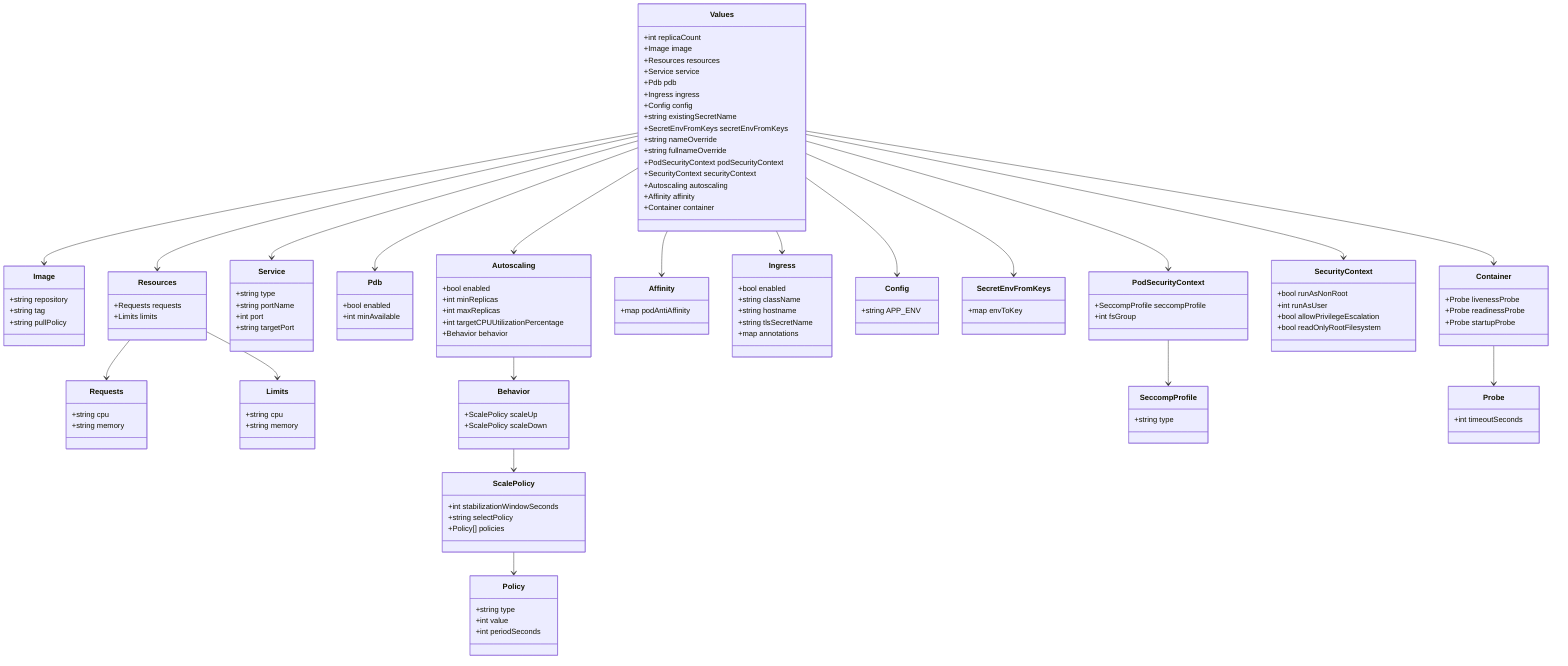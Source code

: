 classDiagram
    class Values {
      +int replicaCount
      +Image image
      +Resources resources
      +Service service
      +Pdb pdb
      +Ingress ingress
      +Config config
      +string existingSecretName
      +SecretEnvFromKeys secretEnvFromKeys
      +string nameOverride
      +string fullnameOverride
      +PodSecurityContext podSecurityContext
      +SecurityContext securityContext
      +Autoscaling autoscaling
      +Affinity affinity
      +Container container
    }
    class Image {
      +string repository
      +string tag
      +string pullPolicy
    }
    class Resources {
      +Requests requests
      +Limits limits
    }
    class Requests {
      +string cpu
      +string memory
    }
    class Limits {
      +string cpu
      +string memory
    }
    class Service {
      +string type
      +string portName
      +int port
      +string targetPort
    }
    class Pdb {
      +bool enabled
      +int minAvailable
    }
    class Autoscaling {
      +bool enabled
      +int minReplicas
      +int maxReplicas
      +int targetCPUUtilizationPercentage
      +Behavior behavior
    }
    class Behavior {
      +ScalePolicy scaleUp
      +ScalePolicy scaleDown
    }
    class ScalePolicy {
      +int stabilizationWindowSeconds
      +string selectPolicy
      +Policy[] policies
    }
    class Policy {
      +string type
      +int value
      +int periodSeconds
    }
    class Affinity {
      +map<string, any> podAntiAffinity
    }
    class Ingress {
      +bool enabled
      +string className
      +string hostname
      +string tlsSecretName
      +map<string,string> annotations
    }
    class Config {
      +string APP_ENV
    }
    class SecretEnvFromKeys {
      +map<string,string> envToKey
    }
    class PodSecurityContext {
      +SeccompProfile seccompProfile
      +int fsGroup
    }
    class SeccompProfile {
      +string type
    }
    class SecurityContext {
      +bool runAsNonRoot
      +int runAsUser
      +bool allowPrivilegeEscalation
      +bool readOnlyRootFilesystem
    }
    class Container {
      +Probe livenessProbe
      +Probe readinessProbe
      +Probe startupProbe
    }
    class Probe {
      +int timeoutSeconds
    }
    Values --> Image
    Values --> Resources
    Resources --> Requests
    Resources --> Limits
    Values --> Service
    Values --> Pdb
    Values --> Ingress
    Values --> Config
    Values --> SecretEnvFromKeys
    Values --> PodSecurityContext
    Values --> SecurityContext
    Values --> Autoscaling
    Values --> Affinity
    Values --> Container
    Autoscaling --> Behavior
    Behavior --> ScalePolicy
    ScalePolicy --> Policy
    PodSecurityContext --> SeccompProfile
    Container --> Probe
